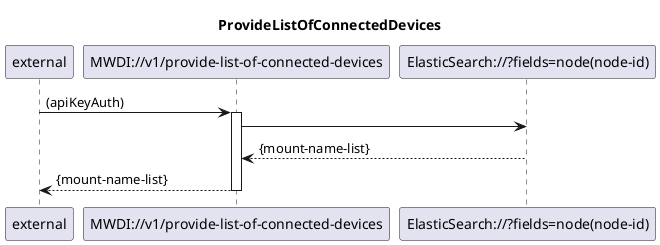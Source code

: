 @startuml 100_ProvideListOfConnectedDevices
skinparam responseMessageBelowArrow true

title  ProvideListOfConnectedDevices

participant "external" as requestor
participant "MWDI://v1/provide-list-of-connected-devices" as provideListOfConnectedDevices
participant "ElasticSearch://?fields=node(node-id)" as ConnectedDeviceList

requestor -> provideListOfConnectedDevices: (apiKeyAuth)
activate provideListOfConnectedDevices

provideListOfConnectedDevices -> ConnectedDeviceList
ConnectedDeviceList --> provideListOfConnectedDevices: {mount-name-list}

provideListOfConnectedDevices --> requestor: {mount-name-list}
deactivate provideListOfConnectedDevices

@enduml